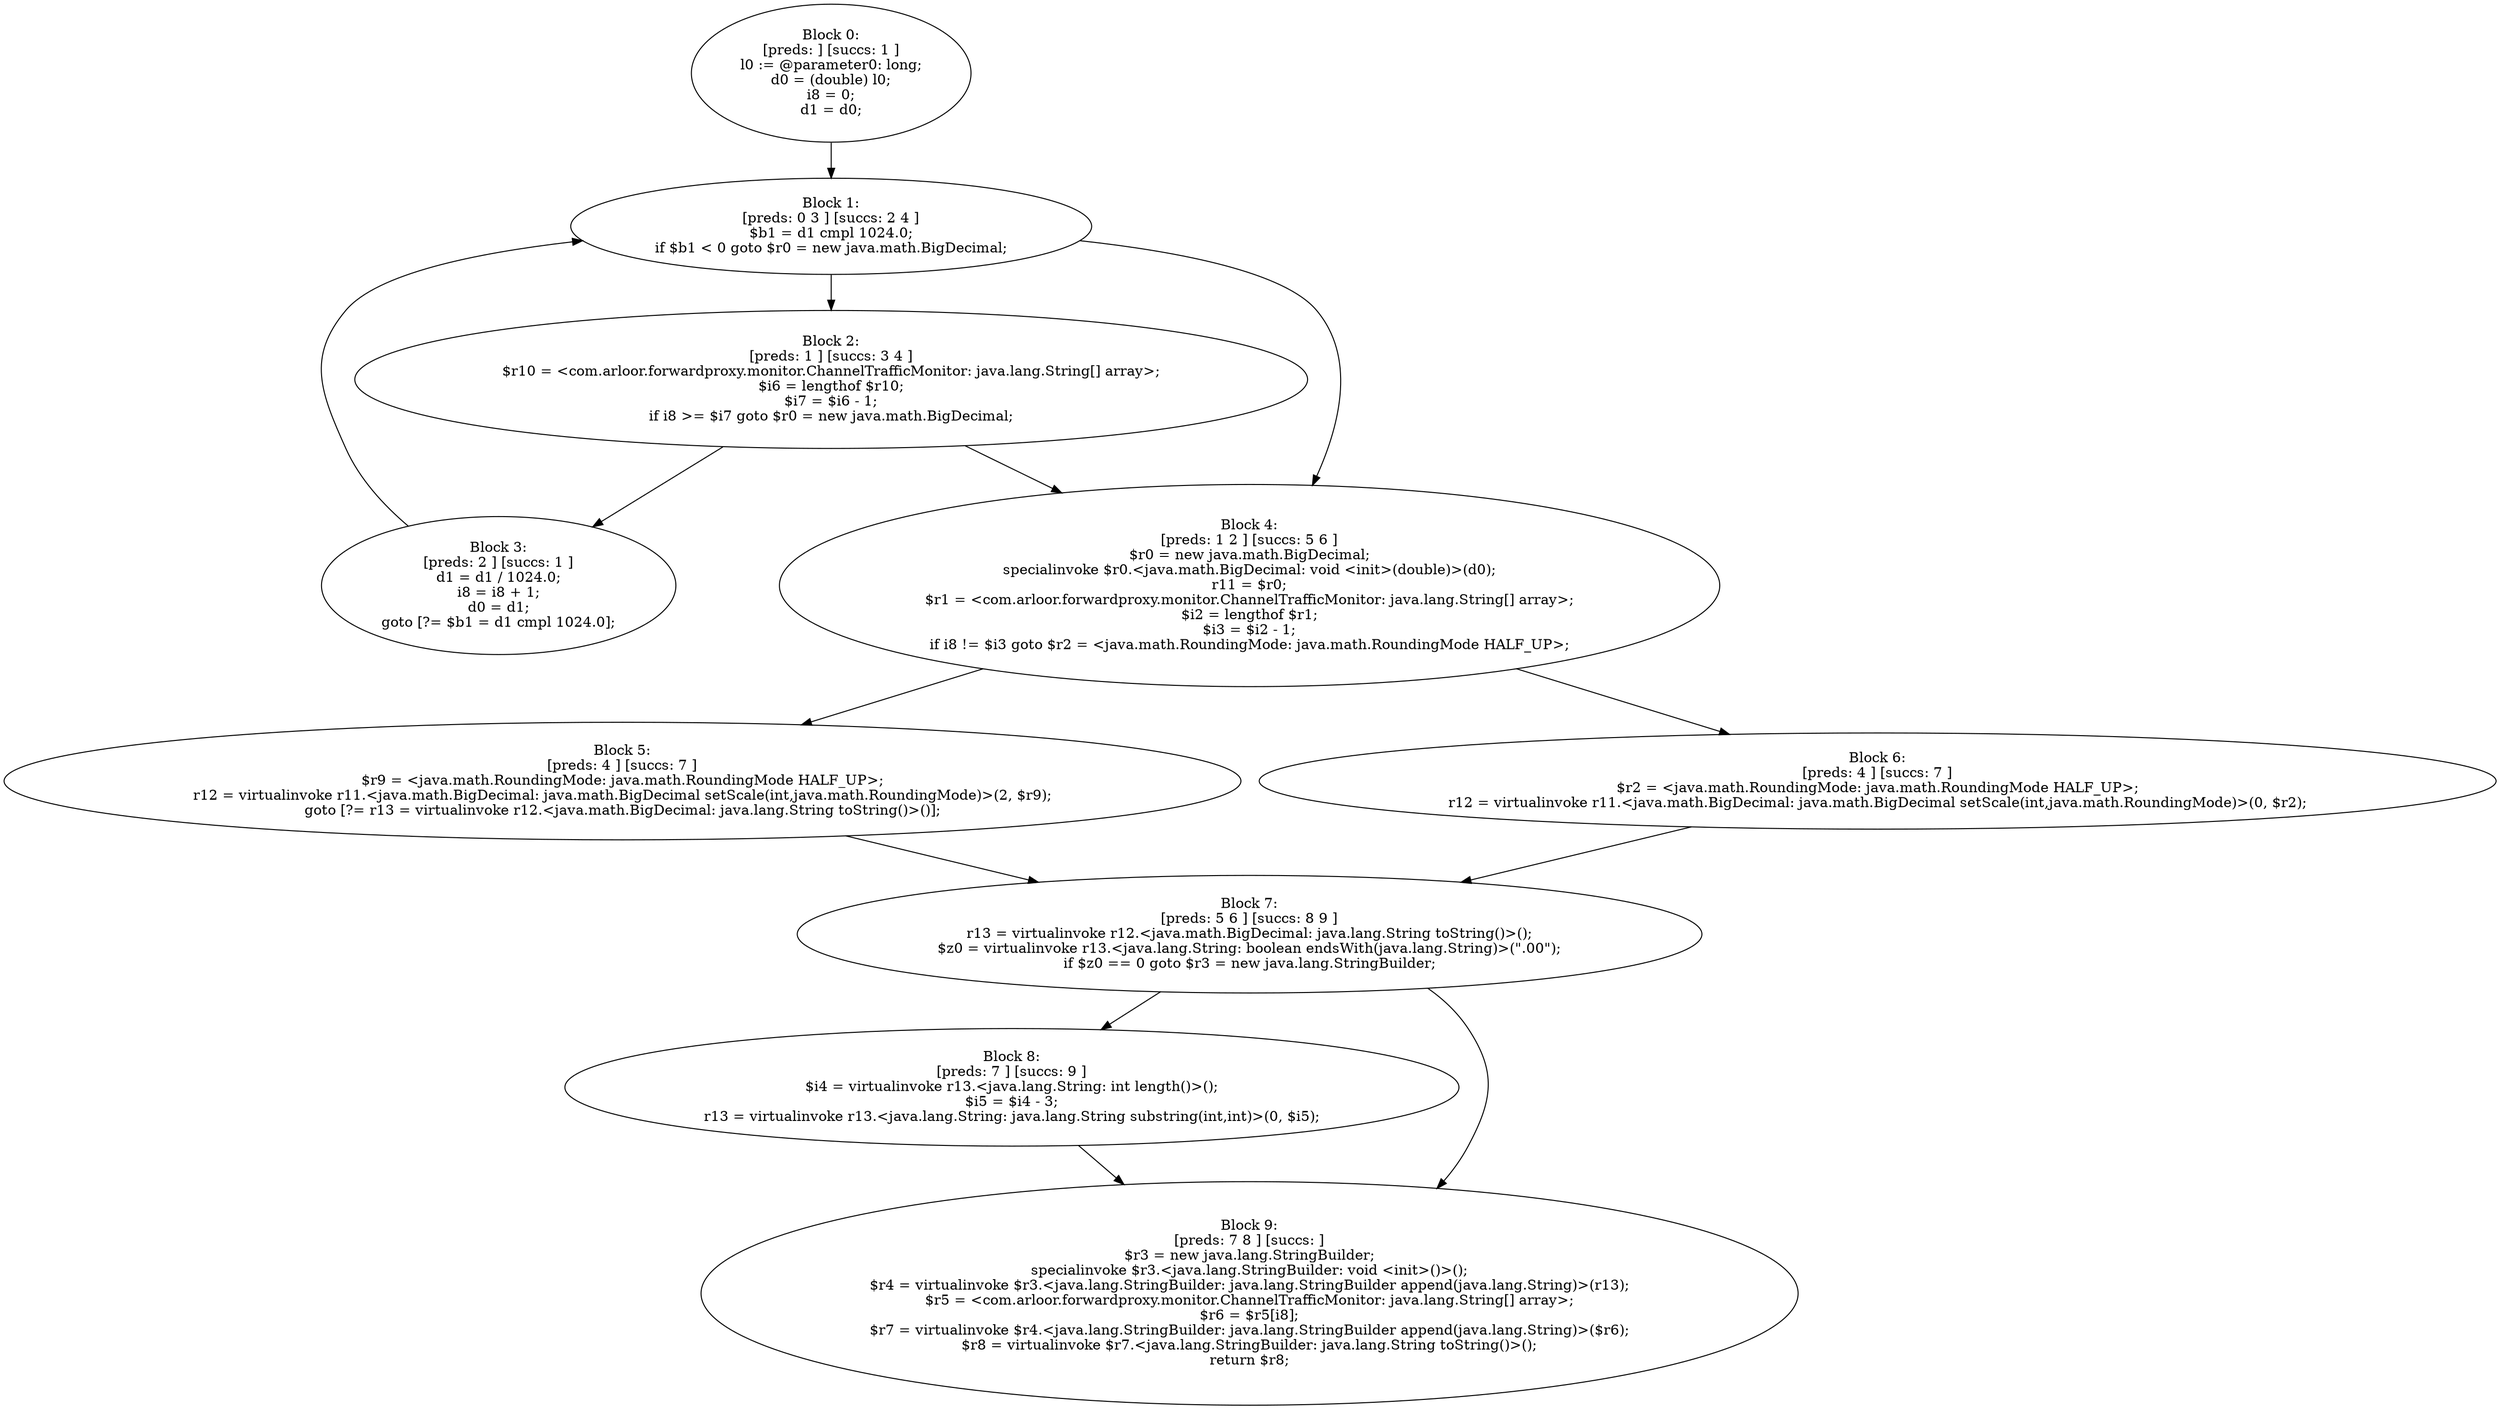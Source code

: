 digraph "unitGraph" {
    "Block 0:
[preds: ] [succs: 1 ]
l0 := @parameter0: long;
d0 = (double) l0;
i8 = 0;
d1 = d0;
"
    "Block 1:
[preds: 0 3 ] [succs: 2 4 ]
$b1 = d1 cmpl 1024.0;
if $b1 < 0 goto $r0 = new java.math.BigDecimal;
"
    "Block 2:
[preds: 1 ] [succs: 3 4 ]
$r10 = <com.arloor.forwardproxy.monitor.ChannelTrafficMonitor: java.lang.String[] array>;
$i6 = lengthof $r10;
$i7 = $i6 - 1;
if i8 >= $i7 goto $r0 = new java.math.BigDecimal;
"
    "Block 3:
[preds: 2 ] [succs: 1 ]
d1 = d1 / 1024.0;
i8 = i8 + 1;
d0 = d1;
goto [?= $b1 = d1 cmpl 1024.0];
"
    "Block 4:
[preds: 1 2 ] [succs: 5 6 ]
$r0 = new java.math.BigDecimal;
specialinvoke $r0.<java.math.BigDecimal: void <init>(double)>(d0);
r11 = $r0;
$r1 = <com.arloor.forwardproxy.monitor.ChannelTrafficMonitor: java.lang.String[] array>;
$i2 = lengthof $r1;
$i3 = $i2 - 1;
if i8 != $i3 goto $r2 = <java.math.RoundingMode: java.math.RoundingMode HALF_UP>;
"
    "Block 5:
[preds: 4 ] [succs: 7 ]
$r9 = <java.math.RoundingMode: java.math.RoundingMode HALF_UP>;
r12 = virtualinvoke r11.<java.math.BigDecimal: java.math.BigDecimal setScale(int,java.math.RoundingMode)>(2, $r9);
goto [?= r13 = virtualinvoke r12.<java.math.BigDecimal: java.lang.String toString()>()];
"
    "Block 6:
[preds: 4 ] [succs: 7 ]
$r2 = <java.math.RoundingMode: java.math.RoundingMode HALF_UP>;
r12 = virtualinvoke r11.<java.math.BigDecimal: java.math.BigDecimal setScale(int,java.math.RoundingMode)>(0, $r2);
"
    "Block 7:
[preds: 5 6 ] [succs: 8 9 ]
r13 = virtualinvoke r12.<java.math.BigDecimal: java.lang.String toString()>();
$z0 = virtualinvoke r13.<java.lang.String: boolean endsWith(java.lang.String)>(\".00\");
if $z0 == 0 goto $r3 = new java.lang.StringBuilder;
"
    "Block 8:
[preds: 7 ] [succs: 9 ]
$i4 = virtualinvoke r13.<java.lang.String: int length()>();
$i5 = $i4 - 3;
r13 = virtualinvoke r13.<java.lang.String: java.lang.String substring(int,int)>(0, $i5);
"
    "Block 9:
[preds: 7 8 ] [succs: ]
$r3 = new java.lang.StringBuilder;
specialinvoke $r3.<java.lang.StringBuilder: void <init>()>();
$r4 = virtualinvoke $r3.<java.lang.StringBuilder: java.lang.StringBuilder append(java.lang.String)>(r13);
$r5 = <com.arloor.forwardproxy.monitor.ChannelTrafficMonitor: java.lang.String[] array>;
$r6 = $r5[i8];
$r7 = virtualinvoke $r4.<java.lang.StringBuilder: java.lang.StringBuilder append(java.lang.String)>($r6);
$r8 = virtualinvoke $r7.<java.lang.StringBuilder: java.lang.String toString()>();
return $r8;
"
    "Block 0:
[preds: ] [succs: 1 ]
l0 := @parameter0: long;
d0 = (double) l0;
i8 = 0;
d1 = d0;
"->"Block 1:
[preds: 0 3 ] [succs: 2 4 ]
$b1 = d1 cmpl 1024.0;
if $b1 < 0 goto $r0 = new java.math.BigDecimal;
";
    "Block 1:
[preds: 0 3 ] [succs: 2 4 ]
$b1 = d1 cmpl 1024.0;
if $b1 < 0 goto $r0 = new java.math.BigDecimal;
"->"Block 2:
[preds: 1 ] [succs: 3 4 ]
$r10 = <com.arloor.forwardproxy.monitor.ChannelTrafficMonitor: java.lang.String[] array>;
$i6 = lengthof $r10;
$i7 = $i6 - 1;
if i8 >= $i7 goto $r0 = new java.math.BigDecimal;
";
    "Block 1:
[preds: 0 3 ] [succs: 2 4 ]
$b1 = d1 cmpl 1024.0;
if $b1 < 0 goto $r0 = new java.math.BigDecimal;
"->"Block 4:
[preds: 1 2 ] [succs: 5 6 ]
$r0 = new java.math.BigDecimal;
specialinvoke $r0.<java.math.BigDecimal: void <init>(double)>(d0);
r11 = $r0;
$r1 = <com.arloor.forwardproxy.monitor.ChannelTrafficMonitor: java.lang.String[] array>;
$i2 = lengthof $r1;
$i3 = $i2 - 1;
if i8 != $i3 goto $r2 = <java.math.RoundingMode: java.math.RoundingMode HALF_UP>;
";
    "Block 2:
[preds: 1 ] [succs: 3 4 ]
$r10 = <com.arloor.forwardproxy.monitor.ChannelTrafficMonitor: java.lang.String[] array>;
$i6 = lengthof $r10;
$i7 = $i6 - 1;
if i8 >= $i7 goto $r0 = new java.math.BigDecimal;
"->"Block 3:
[preds: 2 ] [succs: 1 ]
d1 = d1 / 1024.0;
i8 = i8 + 1;
d0 = d1;
goto [?= $b1 = d1 cmpl 1024.0];
";
    "Block 2:
[preds: 1 ] [succs: 3 4 ]
$r10 = <com.arloor.forwardproxy.monitor.ChannelTrafficMonitor: java.lang.String[] array>;
$i6 = lengthof $r10;
$i7 = $i6 - 1;
if i8 >= $i7 goto $r0 = new java.math.BigDecimal;
"->"Block 4:
[preds: 1 2 ] [succs: 5 6 ]
$r0 = new java.math.BigDecimal;
specialinvoke $r0.<java.math.BigDecimal: void <init>(double)>(d0);
r11 = $r0;
$r1 = <com.arloor.forwardproxy.monitor.ChannelTrafficMonitor: java.lang.String[] array>;
$i2 = lengthof $r1;
$i3 = $i2 - 1;
if i8 != $i3 goto $r2 = <java.math.RoundingMode: java.math.RoundingMode HALF_UP>;
";
    "Block 3:
[preds: 2 ] [succs: 1 ]
d1 = d1 / 1024.0;
i8 = i8 + 1;
d0 = d1;
goto [?= $b1 = d1 cmpl 1024.0];
"->"Block 1:
[preds: 0 3 ] [succs: 2 4 ]
$b1 = d1 cmpl 1024.0;
if $b1 < 0 goto $r0 = new java.math.BigDecimal;
";
    "Block 4:
[preds: 1 2 ] [succs: 5 6 ]
$r0 = new java.math.BigDecimal;
specialinvoke $r0.<java.math.BigDecimal: void <init>(double)>(d0);
r11 = $r0;
$r1 = <com.arloor.forwardproxy.monitor.ChannelTrafficMonitor: java.lang.String[] array>;
$i2 = lengthof $r1;
$i3 = $i2 - 1;
if i8 != $i3 goto $r2 = <java.math.RoundingMode: java.math.RoundingMode HALF_UP>;
"->"Block 5:
[preds: 4 ] [succs: 7 ]
$r9 = <java.math.RoundingMode: java.math.RoundingMode HALF_UP>;
r12 = virtualinvoke r11.<java.math.BigDecimal: java.math.BigDecimal setScale(int,java.math.RoundingMode)>(2, $r9);
goto [?= r13 = virtualinvoke r12.<java.math.BigDecimal: java.lang.String toString()>()];
";
    "Block 4:
[preds: 1 2 ] [succs: 5 6 ]
$r0 = new java.math.BigDecimal;
specialinvoke $r0.<java.math.BigDecimal: void <init>(double)>(d0);
r11 = $r0;
$r1 = <com.arloor.forwardproxy.monitor.ChannelTrafficMonitor: java.lang.String[] array>;
$i2 = lengthof $r1;
$i3 = $i2 - 1;
if i8 != $i3 goto $r2 = <java.math.RoundingMode: java.math.RoundingMode HALF_UP>;
"->"Block 6:
[preds: 4 ] [succs: 7 ]
$r2 = <java.math.RoundingMode: java.math.RoundingMode HALF_UP>;
r12 = virtualinvoke r11.<java.math.BigDecimal: java.math.BigDecimal setScale(int,java.math.RoundingMode)>(0, $r2);
";
    "Block 5:
[preds: 4 ] [succs: 7 ]
$r9 = <java.math.RoundingMode: java.math.RoundingMode HALF_UP>;
r12 = virtualinvoke r11.<java.math.BigDecimal: java.math.BigDecimal setScale(int,java.math.RoundingMode)>(2, $r9);
goto [?= r13 = virtualinvoke r12.<java.math.BigDecimal: java.lang.String toString()>()];
"->"Block 7:
[preds: 5 6 ] [succs: 8 9 ]
r13 = virtualinvoke r12.<java.math.BigDecimal: java.lang.String toString()>();
$z0 = virtualinvoke r13.<java.lang.String: boolean endsWith(java.lang.String)>(\".00\");
if $z0 == 0 goto $r3 = new java.lang.StringBuilder;
";
    "Block 6:
[preds: 4 ] [succs: 7 ]
$r2 = <java.math.RoundingMode: java.math.RoundingMode HALF_UP>;
r12 = virtualinvoke r11.<java.math.BigDecimal: java.math.BigDecimal setScale(int,java.math.RoundingMode)>(0, $r2);
"->"Block 7:
[preds: 5 6 ] [succs: 8 9 ]
r13 = virtualinvoke r12.<java.math.BigDecimal: java.lang.String toString()>();
$z0 = virtualinvoke r13.<java.lang.String: boolean endsWith(java.lang.String)>(\".00\");
if $z0 == 0 goto $r3 = new java.lang.StringBuilder;
";
    "Block 7:
[preds: 5 6 ] [succs: 8 9 ]
r13 = virtualinvoke r12.<java.math.BigDecimal: java.lang.String toString()>();
$z0 = virtualinvoke r13.<java.lang.String: boolean endsWith(java.lang.String)>(\".00\");
if $z0 == 0 goto $r3 = new java.lang.StringBuilder;
"->"Block 8:
[preds: 7 ] [succs: 9 ]
$i4 = virtualinvoke r13.<java.lang.String: int length()>();
$i5 = $i4 - 3;
r13 = virtualinvoke r13.<java.lang.String: java.lang.String substring(int,int)>(0, $i5);
";
    "Block 7:
[preds: 5 6 ] [succs: 8 9 ]
r13 = virtualinvoke r12.<java.math.BigDecimal: java.lang.String toString()>();
$z0 = virtualinvoke r13.<java.lang.String: boolean endsWith(java.lang.String)>(\".00\");
if $z0 == 0 goto $r3 = new java.lang.StringBuilder;
"->"Block 9:
[preds: 7 8 ] [succs: ]
$r3 = new java.lang.StringBuilder;
specialinvoke $r3.<java.lang.StringBuilder: void <init>()>();
$r4 = virtualinvoke $r3.<java.lang.StringBuilder: java.lang.StringBuilder append(java.lang.String)>(r13);
$r5 = <com.arloor.forwardproxy.monitor.ChannelTrafficMonitor: java.lang.String[] array>;
$r6 = $r5[i8];
$r7 = virtualinvoke $r4.<java.lang.StringBuilder: java.lang.StringBuilder append(java.lang.String)>($r6);
$r8 = virtualinvoke $r7.<java.lang.StringBuilder: java.lang.String toString()>();
return $r8;
";
    "Block 8:
[preds: 7 ] [succs: 9 ]
$i4 = virtualinvoke r13.<java.lang.String: int length()>();
$i5 = $i4 - 3;
r13 = virtualinvoke r13.<java.lang.String: java.lang.String substring(int,int)>(0, $i5);
"->"Block 9:
[preds: 7 8 ] [succs: ]
$r3 = new java.lang.StringBuilder;
specialinvoke $r3.<java.lang.StringBuilder: void <init>()>();
$r4 = virtualinvoke $r3.<java.lang.StringBuilder: java.lang.StringBuilder append(java.lang.String)>(r13);
$r5 = <com.arloor.forwardproxy.monitor.ChannelTrafficMonitor: java.lang.String[] array>;
$r6 = $r5[i8];
$r7 = virtualinvoke $r4.<java.lang.StringBuilder: java.lang.StringBuilder append(java.lang.String)>($r6);
$r8 = virtualinvoke $r7.<java.lang.StringBuilder: java.lang.String toString()>();
return $r8;
";
}

